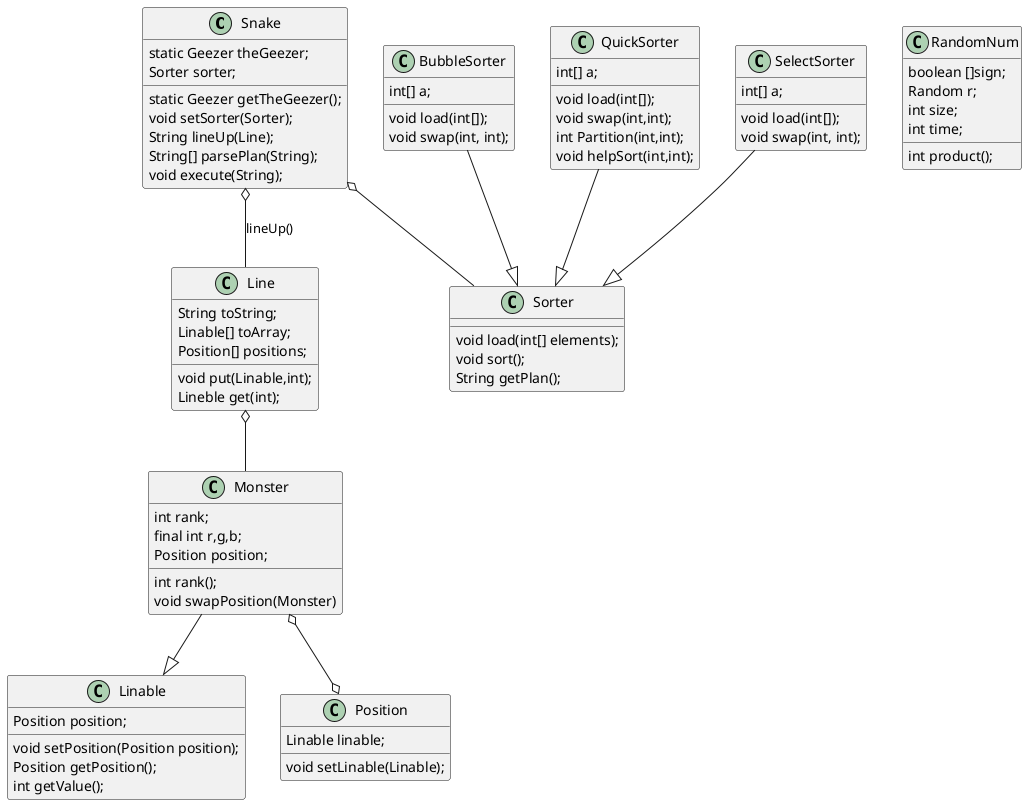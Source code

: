 @startuml

class Snake{
    static Geezer theGeezer;
    Sorter sorter;


    static Geezer getTheGeezer();
    void setSorter(Sorter);
    String lineUp(Line);
    String[] parsePlan(String);
    void execute(String);
}

class Monster{
    int rank;
    final int r,g,b;
    Position position;

    int rank();
    void swapPosition(Monster)
}


class Linable{
    Position position;

    void setPosition(Position position);
    Position getPosition();
    int getValue();
}
class Line{
    String toString;
    Linable[] toArray;
    Position[] positions;

    void put(Linable,int);
    Lineble get(int);
    
}
class Position{

    Linable linable;
    void setLinable(Linable);
}

class Sorter{
    void load(int[] elements);
    void sort();
    String getPlan();
}
class BubbleSorter{
    int[] a;
    void load(int[]);
    void swap(int, int);
}

class QuickSorter{
    int[] a;
    void load(int[]);
    void swap(int,int);
    int Partition(int,int);
    void helpSort(int,int);
}
class SelectSorter{
    int[] a;
    void load(int[]);
    void swap(int, int);
}
class RandomNum{
    boolean []sign;
    Random r;
    int size;
    int time;

    int product();
}
BubbleSorter --|> Sorter
QuickSorter --|> Sorter
SelectSorter --|>Sorter
Monster --|>Linable


Line o-- Monster
Monster o--o Position
Snake o-- Sorter
Snake o-- Line :lineUp()


@enduml